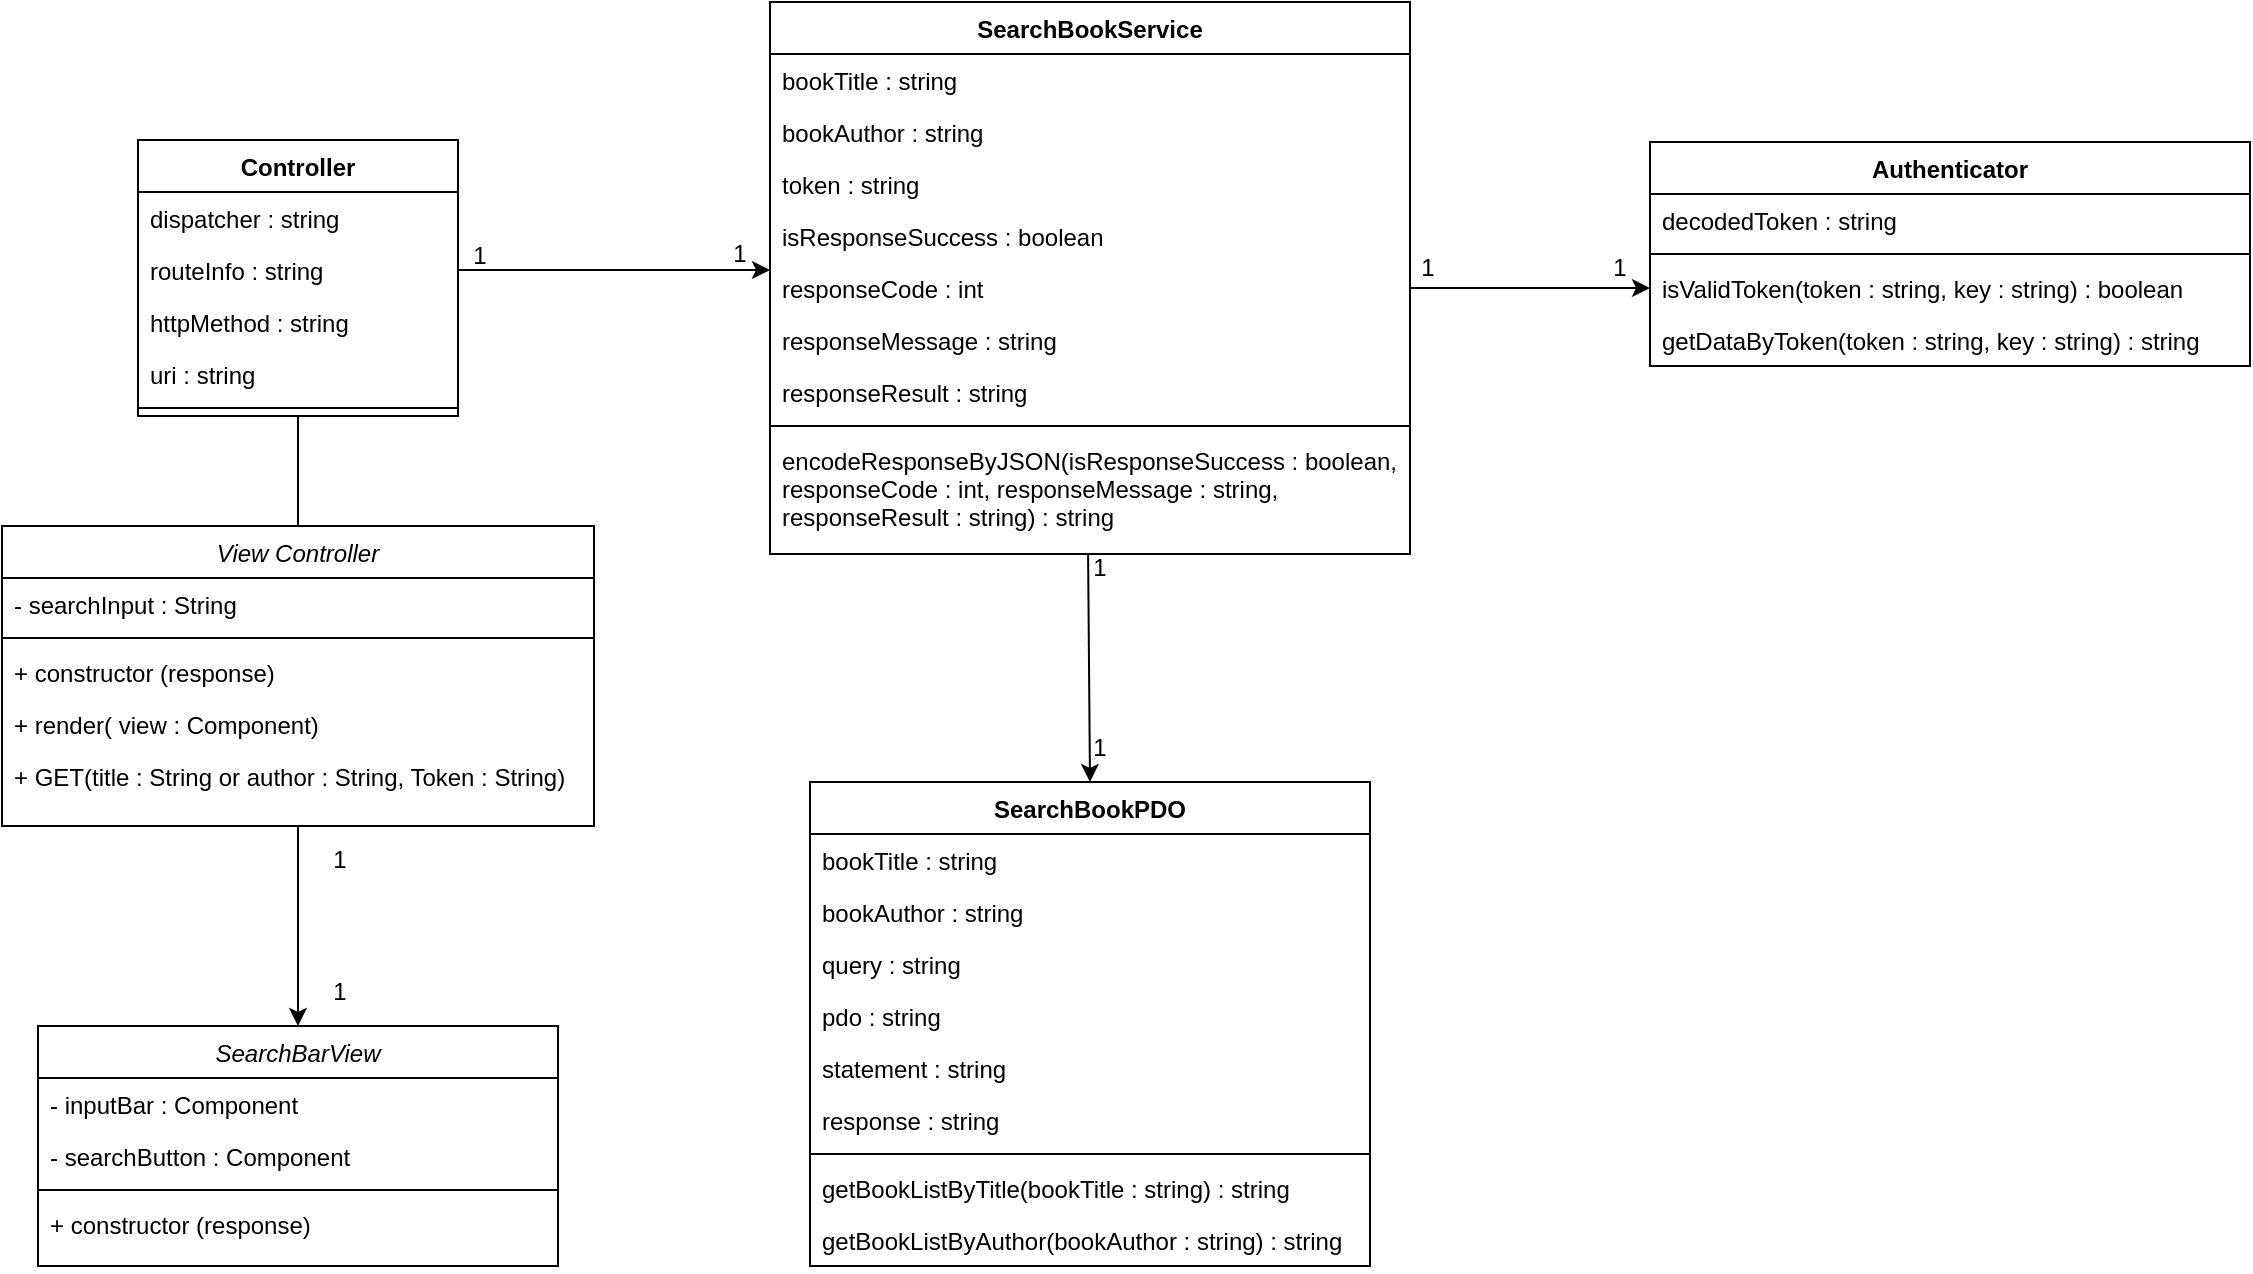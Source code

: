 <?xml version="1.0" encoding="UTF-8"?>
<mxfile version="14.6.13" type="google">
  <diagram id="UV0J31xrh9vELN7mTMDi" name="Page-1">
    <mxGraphModel dx="1422" dy="762" grid="1" gridSize="10" guides="1" tooltips="1" connect="1" arrows="1" fold="1" page="1" pageScale="1" pageWidth="827" pageHeight="1169" math="0" shadow="0">
      <root>
        <mxCell id="0" />
        <mxCell id="1" parent="0" />
        <mxCell id="lJNRe1va9UZdmFTyTY7y-1" value="SearchBookService" style="swimlane;fontStyle=1;align=center;verticalAlign=top;childLayout=stackLayout;horizontal=1;startSize=26;horizontalStack=0;resizeParent=1;resizeParentMax=0;resizeLast=0;collapsible=1;marginBottom=0;" parent="1" vertex="1">
          <mxGeometry x="730" y="80" width="320" height="276" as="geometry" />
        </mxCell>
        <mxCell id="lJNRe1va9UZdmFTyTY7y-2" value="bookTitle : string" style="text;strokeColor=none;fillColor=none;align=left;verticalAlign=top;spacingLeft=4;spacingRight=4;overflow=hidden;rotatable=0;points=[[0,0.5],[1,0.5]];portConstraint=eastwest;" parent="lJNRe1va9UZdmFTyTY7y-1" vertex="1">
          <mxGeometry y="26" width="320" height="26" as="geometry" />
        </mxCell>
        <mxCell id="lJNRe1va9UZdmFTyTY7y-3" value="bookAuthor : string" style="text;strokeColor=none;fillColor=none;align=left;verticalAlign=top;spacingLeft=4;spacingRight=4;overflow=hidden;rotatable=0;points=[[0,0.5],[1,0.5]];portConstraint=eastwest;" parent="lJNRe1va9UZdmFTyTY7y-1" vertex="1">
          <mxGeometry y="52" width="320" height="26" as="geometry" />
        </mxCell>
        <mxCell id="lJNRe1va9UZdmFTyTY7y-4" value="token : string" style="text;strokeColor=none;fillColor=none;align=left;verticalAlign=top;spacingLeft=4;spacingRight=4;overflow=hidden;rotatable=0;points=[[0,0.5],[1,0.5]];portConstraint=eastwest;" parent="lJNRe1va9UZdmFTyTY7y-1" vertex="1">
          <mxGeometry y="78" width="320" height="26" as="geometry" />
        </mxCell>
        <mxCell id="lJNRe1va9UZdmFTyTY7y-5" value="isResponseSuccess : boolean" style="text;strokeColor=none;fillColor=none;align=left;verticalAlign=top;spacingLeft=4;spacingRight=4;overflow=hidden;rotatable=0;points=[[0,0.5],[1,0.5]];portConstraint=eastwest;" parent="lJNRe1va9UZdmFTyTY7y-1" vertex="1">
          <mxGeometry y="104" width="320" height="26" as="geometry" />
        </mxCell>
        <mxCell id="lJNRe1va9UZdmFTyTY7y-6" value="responseCode : int" style="text;strokeColor=none;fillColor=none;align=left;verticalAlign=top;spacingLeft=4;spacingRight=4;overflow=hidden;rotatable=0;points=[[0,0.5],[1,0.5]];portConstraint=eastwest;" parent="lJNRe1va9UZdmFTyTY7y-1" vertex="1">
          <mxGeometry y="130" width="320" height="26" as="geometry" />
        </mxCell>
        <mxCell id="lJNRe1va9UZdmFTyTY7y-7" value="responseMessage : string" style="text;strokeColor=none;fillColor=none;align=left;verticalAlign=top;spacingLeft=4;spacingRight=4;overflow=hidden;rotatable=0;points=[[0,0.5],[1,0.5]];portConstraint=eastwest;" parent="lJNRe1va9UZdmFTyTY7y-1" vertex="1">
          <mxGeometry y="156" width="320" height="26" as="geometry" />
        </mxCell>
        <mxCell id="lJNRe1va9UZdmFTyTY7y-8" value="responseResult : string" style="text;strokeColor=none;fillColor=none;align=left;verticalAlign=top;spacingLeft=4;spacingRight=4;overflow=hidden;rotatable=0;points=[[0,0.5],[1,0.5]];portConstraint=eastwest;" parent="lJNRe1va9UZdmFTyTY7y-1" vertex="1">
          <mxGeometry y="182" width="320" height="26" as="geometry" />
        </mxCell>
        <mxCell id="lJNRe1va9UZdmFTyTY7y-9" value="" style="line;strokeWidth=1;fillColor=none;align=left;verticalAlign=middle;spacingTop=-1;spacingLeft=3;spacingRight=3;rotatable=0;labelPosition=right;points=[];portConstraint=eastwest;" parent="lJNRe1va9UZdmFTyTY7y-1" vertex="1">
          <mxGeometry y="208" width="320" height="8" as="geometry" />
        </mxCell>
        <mxCell id="lJNRe1va9UZdmFTyTY7y-10" value="encodeResponseByJSON(isResponseSuccess : boolean,&#xa;responseCode : int, responseMessage : string,&#xa;responseResult : string) : string" style="text;strokeColor=none;fillColor=none;align=left;verticalAlign=top;spacingLeft=4;spacingRight=4;overflow=hidden;rotatable=0;points=[[0,0.5],[1,0.5]];portConstraint=eastwest;" parent="lJNRe1va9UZdmFTyTY7y-1" vertex="1">
          <mxGeometry y="216" width="320" height="60" as="geometry" />
        </mxCell>
        <mxCell id="lJNRe1va9UZdmFTyTY7y-11" value="SearchBookPDO" style="swimlane;fontStyle=1;align=center;verticalAlign=top;childLayout=stackLayout;horizontal=1;startSize=26;horizontalStack=0;resizeParent=1;resizeParentMax=0;resizeLast=0;collapsible=1;marginBottom=0;" parent="1" vertex="1">
          <mxGeometry x="750" y="470" width="280" height="242" as="geometry" />
        </mxCell>
        <mxCell id="lJNRe1va9UZdmFTyTY7y-12" value="bookTitle : string" style="text;strokeColor=none;fillColor=none;align=left;verticalAlign=top;spacingLeft=4;spacingRight=4;overflow=hidden;rotatable=0;points=[[0,0.5],[1,0.5]];portConstraint=eastwest;" parent="lJNRe1va9UZdmFTyTY7y-11" vertex="1">
          <mxGeometry y="26" width="280" height="26" as="geometry" />
        </mxCell>
        <mxCell id="lJNRe1va9UZdmFTyTY7y-13" value="bookAuthor : string" style="text;strokeColor=none;fillColor=none;align=left;verticalAlign=top;spacingLeft=4;spacingRight=4;overflow=hidden;rotatable=0;points=[[0,0.5],[1,0.5]];portConstraint=eastwest;" parent="lJNRe1va9UZdmFTyTY7y-11" vertex="1">
          <mxGeometry y="52" width="280" height="26" as="geometry" />
        </mxCell>
        <mxCell id="lJNRe1va9UZdmFTyTY7y-14" value="query : string" style="text;strokeColor=none;fillColor=none;align=left;verticalAlign=top;spacingLeft=4;spacingRight=4;overflow=hidden;rotatable=0;points=[[0,0.5],[1,0.5]];portConstraint=eastwest;" parent="lJNRe1va9UZdmFTyTY7y-11" vertex="1">
          <mxGeometry y="78" width="280" height="26" as="geometry" />
        </mxCell>
        <mxCell id="lJNRe1va9UZdmFTyTY7y-15" value="pdo : string" style="text;strokeColor=none;fillColor=none;align=left;verticalAlign=top;spacingLeft=4;spacingRight=4;overflow=hidden;rotatable=0;points=[[0,0.5],[1,0.5]];portConstraint=eastwest;" parent="lJNRe1va9UZdmFTyTY7y-11" vertex="1">
          <mxGeometry y="104" width="280" height="26" as="geometry" />
        </mxCell>
        <mxCell id="lJNRe1va9UZdmFTyTY7y-16" value="statement : string" style="text;strokeColor=none;fillColor=none;align=left;verticalAlign=top;spacingLeft=4;spacingRight=4;overflow=hidden;rotatable=0;points=[[0,0.5],[1,0.5]];portConstraint=eastwest;" parent="lJNRe1va9UZdmFTyTY7y-11" vertex="1">
          <mxGeometry y="130" width="280" height="26" as="geometry" />
        </mxCell>
        <mxCell id="lJNRe1va9UZdmFTyTY7y-17" value="response : string" style="text;strokeColor=none;fillColor=none;align=left;verticalAlign=top;spacingLeft=4;spacingRight=4;overflow=hidden;rotatable=0;points=[[0,0.5],[1,0.5]];portConstraint=eastwest;" parent="lJNRe1va9UZdmFTyTY7y-11" vertex="1">
          <mxGeometry y="156" width="280" height="26" as="geometry" />
        </mxCell>
        <mxCell id="lJNRe1va9UZdmFTyTY7y-18" value="" style="line;strokeWidth=1;fillColor=none;align=left;verticalAlign=middle;spacingTop=-1;spacingLeft=3;spacingRight=3;rotatable=0;labelPosition=right;points=[];portConstraint=eastwest;" parent="lJNRe1va9UZdmFTyTY7y-11" vertex="1">
          <mxGeometry y="182" width="280" height="8" as="geometry" />
        </mxCell>
        <mxCell id="lJNRe1va9UZdmFTyTY7y-19" value="getBookListByTitle(bookTitle : string) : string" style="text;strokeColor=none;fillColor=none;align=left;verticalAlign=top;spacingLeft=4;spacingRight=4;overflow=hidden;rotatable=0;points=[[0,0.5],[1,0.5]];portConstraint=eastwest;" parent="lJNRe1va9UZdmFTyTY7y-11" vertex="1">
          <mxGeometry y="190" width="280" height="26" as="geometry" />
        </mxCell>
        <mxCell id="lJNRe1va9UZdmFTyTY7y-20" value="getBookListByAuthor(bookAuthor : string) : string" style="text;strokeColor=none;fillColor=none;align=left;verticalAlign=top;spacingLeft=4;spacingRight=4;overflow=hidden;rotatable=0;points=[[0,0.5],[1,0.5]];portConstraint=eastwest;" parent="lJNRe1va9UZdmFTyTY7y-11" vertex="1">
          <mxGeometry y="216" width="280" height="26" as="geometry" />
        </mxCell>
        <mxCell id="lJNRe1va9UZdmFTyTY7y-21" value="" style="endArrow=classic;html=1;exitX=1;exitY=0.5;exitDx=0;exitDy=0;entryX=0;entryY=0.5;entryDx=0;entryDy=0;" parent="1" source="lJNRe1va9UZdmFTyTY7y-6" target="lJNRe1va9UZdmFTyTY7y-26" edge="1">
          <mxGeometry width="50" height="50" relative="1" as="geometry">
            <mxPoint x="1110" y="140" as="sourcePoint" />
            <mxPoint x="1230" y="140" as="targetPoint" />
          </mxGeometry>
        </mxCell>
        <mxCell id="lJNRe1va9UZdmFTyTY7y-22" value="1" style="text;html=1;strokeColor=none;fillColor=none;align=center;verticalAlign=middle;whiteSpace=wrap;rounded=0;" parent="1" vertex="1">
          <mxGeometry x="1054" y="196" width="10" height="34" as="geometry" />
        </mxCell>
        <mxCell id="lJNRe1va9UZdmFTyTY7y-23" value="Authenticator" style="swimlane;fontStyle=1;align=center;verticalAlign=top;childLayout=stackLayout;horizontal=1;startSize=26;horizontalStack=0;resizeParent=1;resizeParentMax=0;resizeLast=0;collapsible=1;marginBottom=0;" parent="1" vertex="1">
          <mxGeometry x="1170" y="150" width="300" height="112" as="geometry" />
        </mxCell>
        <mxCell id="lJNRe1va9UZdmFTyTY7y-24" value="decodedToken : string" style="text;strokeColor=none;fillColor=none;align=left;verticalAlign=top;spacingLeft=4;spacingRight=4;overflow=hidden;rotatable=0;points=[[0,0.5],[1,0.5]];portConstraint=eastwest;" parent="lJNRe1va9UZdmFTyTY7y-23" vertex="1">
          <mxGeometry y="26" width="300" height="26" as="geometry" />
        </mxCell>
        <mxCell id="lJNRe1va9UZdmFTyTY7y-25" value="" style="line;strokeWidth=1;fillColor=none;align=left;verticalAlign=middle;spacingTop=-1;spacingLeft=3;spacingRight=3;rotatable=0;labelPosition=right;points=[];portConstraint=eastwest;" parent="lJNRe1va9UZdmFTyTY7y-23" vertex="1">
          <mxGeometry y="52" width="300" height="8" as="geometry" />
        </mxCell>
        <mxCell id="lJNRe1va9UZdmFTyTY7y-26" value="isValidToken(token : string, key : string) : boolean" style="text;strokeColor=none;fillColor=none;align=left;verticalAlign=top;spacingLeft=4;spacingRight=4;overflow=hidden;rotatable=0;points=[[0,0.5],[1,0.5]];portConstraint=eastwest;" parent="lJNRe1va9UZdmFTyTY7y-23" vertex="1">
          <mxGeometry y="60" width="300" height="26" as="geometry" />
        </mxCell>
        <mxCell id="lJNRe1va9UZdmFTyTY7y-27" value="getDataByToken(token : string, key : string) : string" style="text;strokeColor=none;fillColor=none;align=left;verticalAlign=top;spacingLeft=4;spacingRight=4;overflow=hidden;rotatable=0;points=[[0,0.5],[1,0.5]];portConstraint=eastwest;" parent="lJNRe1va9UZdmFTyTY7y-23" vertex="1">
          <mxGeometry y="86" width="300" height="26" as="geometry" />
        </mxCell>
        <mxCell id="lJNRe1va9UZdmFTyTY7y-28" value="1" style="text;html=1;strokeColor=none;fillColor=none;align=center;verticalAlign=middle;whiteSpace=wrap;rounded=0;" parent="1" vertex="1">
          <mxGeometry x="1150" y="203" width="10" height="20" as="geometry" />
        </mxCell>
        <mxCell id="lJNRe1va9UZdmFTyTY7y-29" value="" style="endArrow=classic;html=1;entryX=0.5;entryY=0;entryDx=0;entryDy=0;exitX=0.497;exitY=1;exitDx=0;exitDy=0;exitPerimeter=0;" parent="1" source="lJNRe1va9UZdmFTyTY7y-10" target="lJNRe1va9UZdmFTyTY7y-11" edge="1">
          <mxGeometry width="50" height="50" relative="1" as="geometry">
            <mxPoint x="889.5" y="356" as="sourcePoint" />
            <mxPoint x="889.5" y="406" as="targetPoint" />
          </mxGeometry>
        </mxCell>
        <mxCell id="lJNRe1va9UZdmFTyTY7y-30" value="1" style="text;html=1;strokeColor=none;fillColor=none;align=center;verticalAlign=middle;whiteSpace=wrap;rounded=0;" parent="1" vertex="1">
          <mxGeometry x="890" y="436" width="10" height="34" as="geometry" />
        </mxCell>
        <mxCell id="lJNRe1va9UZdmFTyTY7y-31" value="1" style="text;html=1;strokeColor=none;fillColor=none;align=center;verticalAlign=middle;whiteSpace=wrap;rounded=0;" parent="1" vertex="1">
          <mxGeometry x="890" y="346" width="10" height="34" as="geometry" />
        </mxCell>
        <mxCell id="1-P3mZmSOaU5h322vcMq-15" style="edgeStyle=orthogonalEdgeStyle;rounded=0;orthogonalLoop=1;jettySize=auto;html=1;exitX=0.5;exitY=1;exitDx=0;exitDy=0;endArrow=none;endFill=0;" edge="1" parent="1" source="lJNRe1va9UZdmFTyTY7y-32" target="1-P3mZmSOaU5h322vcMq-2">
          <mxGeometry relative="1" as="geometry" />
        </mxCell>
        <mxCell id="lJNRe1va9UZdmFTyTY7y-32" value="Controller" style="swimlane;fontStyle=1;align=center;verticalAlign=top;childLayout=stackLayout;horizontal=1;startSize=26;horizontalStack=0;resizeParent=1;resizeParentMax=0;resizeLast=0;collapsible=1;marginBottom=0;" parent="1" vertex="1">
          <mxGeometry x="414" y="149" width="160" height="138" as="geometry" />
        </mxCell>
        <mxCell id="lJNRe1va9UZdmFTyTY7y-33" value="dispatcher : string" style="text;strokeColor=none;fillColor=none;align=left;verticalAlign=top;spacingLeft=4;spacingRight=4;overflow=hidden;rotatable=0;points=[[0,0.5],[1,0.5]];portConstraint=eastwest;" parent="lJNRe1va9UZdmFTyTY7y-32" vertex="1">
          <mxGeometry y="26" width="160" height="26" as="geometry" />
        </mxCell>
        <mxCell id="lJNRe1va9UZdmFTyTY7y-34" value="routeInfo : string" style="text;strokeColor=none;fillColor=none;align=left;verticalAlign=top;spacingLeft=4;spacingRight=4;overflow=hidden;rotatable=0;points=[[0,0.5],[1,0.5]];portConstraint=eastwest;" parent="lJNRe1va9UZdmFTyTY7y-32" vertex="1">
          <mxGeometry y="52" width="160" height="26" as="geometry" />
        </mxCell>
        <mxCell id="lJNRe1va9UZdmFTyTY7y-35" value="httpMethod : string" style="text;strokeColor=none;fillColor=none;align=left;verticalAlign=top;spacingLeft=4;spacingRight=4;overflow=hidden;rotatable=0;points=[[0,0.5],[1,0.5]];portConstraint=eastwest;" parent="lJNRe1va9UZdmFTyTY7y-32" vertex="1">
          <mxGeometry y="78" width="160" height="26" as="geometry" />
        </mxCell>
        <mxCell id="lJNRe1va9UZdmFTyTY7y-36" value="uri : string" style="text;strokeColor=none;fillColor=none;align=left;verticalAlign=top;spacingLeft=4;spacingRight=4;overflow=hidden;rotatable=0;points=[[0,0.5],[1,0.5]];portConstraint=eastwest;" parent="lJNRe1va9UZdmFTyTY7y-32" vertex="1">
          <mxGeometry y="104" width="160" height="26" as="geometry" />
        </mxCell>
        <mxCell id="lJNRe1va9UZdmFTyTY7y-37" value="" style="line;strokeWidth=1;fillColor=none;align=left;verticalAlign=middle;spacingTop=-1;spacingLeft=3;spacingRight=3;rotatable=0;labelPosition=right;points=[];portConstraint=eastwest;" parent="lJNRe1va9UZdmFTyTY7y-32" vertex="1">
          <mxGeometry y="130" width="160" height="8" as="geometry" />
        </mxCell>
        <mxCell id="lJNRe1va9UZdmFTyTY7y-38" value="" style="endArrow=classic;html=1;entryX=0;entryY=0.154;entryDx=0;entryDy=0;exitX=1;exitY=0.5;exitDx=0;exitDy=0;entryPerimeter=0;" parent="1" source="lJNRe1va9UZdmFTyTY7y-34" target="lJNRe1va9UZdmFTyTY7y-6" edge="1">
          <mxGeometry width="50" height="50" relative="1" as="geometry">
            <mxPoint x="610" y="223" as="sourcePoint" />
            <mxPoint x="680" y="212.5" as="targetPoint" />
          </mxGeometry>
        </mxCell>
        <mxCell id="lJNRe1va9UZdmFTyTY7y-39" value="1" style="text;html=1;strokeColor=none;fillColor=none;align=center;verticalAlign=middle;whiteSpace=wrap;rounded=0;" parent="1" vertex="1">
          <mxGeometry x="580" y="190" width="10" height="34" as="geometry" />
        </mxCell>
        <mxCell id="lJNRe1va9UZdmFTyTY7y-40" value="1" style="text;html=1;strokeColor=none;fillColor=none;align=center;verticalAlign=middle;whiteSpace=wrap;rounded=0;" parent="1" vertex="1">
          <mxGeometry x="710" y="189" width="10" height="34" as="geometry" />
        </mxCell>
        <mxCell id="1-P3mZmSOaU5h322vcMq-1" style="edgeStyle=orthogonalEdgeStyle;rounded=0;orthogonalLoop=1;jettySize=auto;html=1;exitX=0.5;exitY=1;exitDx=0;exitDy=0;entryX=0.5;entryY=0;entryDx=0;entryDy=0;endArrow=classic;endFill=1;" edge="1" parent="1" source="1-P3mZmSOaU5h322vcMq-2" target="1-P3mZmSOaU5h322vcMq-8">
          <mxGeometry relative="1" as="geometry" />
        </mxCell>
        <mxCell id="1-P3mZmSOaU5h322vcMq-2" value="View Controller" style="swimlane;fontStyle=2;align=center;verticalAlign=top;childLayout=stackLayout;horizontal=1;startSize=26;horizontalStack=0;resizeParent=1;resizeLast=0;collapsible=1;marginBottom=0;rounded=0;shadow=0;strokeWidth=1;" vertex="1" parent="1">
          <mxGeometry x="346" y="342" width="296" height="150" as="geometry">
            <mxRectangle x="230" y="140" width="160" height="26" as="alternateBounds" />
          </mxGeometry>
        </mxCell>
        <mxCell id="1-P3mZmSOaU5h322vcMq-3" value="- searchInput : String" style="text;align=left;verticalAlign=top;spacingLeft=4;spacingRight=4;overflow=hidden;rotatable=0;points=[[0,0.5],[1,0.5]];portConstraint=eastwest;rounded=0;shadow=0;html=0;" vertex="1" parent="1-P3mZmSOaU5h322vcMq-2">
          <mxGeometry y="26" width="296" height="26" as="geometry" />
        </mxCell>
        <mxCell id="1-P3mZmSOaU5h322vcMq-4" value="" style="line;html=1;strokeWidth=1;align=left;verticalAlign=middle;spacingTop=-1;spacingLeft=3;spacingRight=3;rotatable=0;labelPosition=right;points=[];portConstraint=eastwest;" vertex="1" parent="1-P3mZmSOaU5h322vcMq-2">
          <mxGeometry y="52" width="296" height="8" as="geometry" />
        </mxCell>
        <mxCell id="1-P3mZmSOaU5h322vcMq-5" value="+ constructor (response)" style="text;align=left;verticalAlign=top;spacingLeft=4;spacingRight=4;overflow=hidden;rotatable=0;points=[[0,0.5],[1,0.5]];portConstraint=eastwest;rounded=0;shadow=0;html=0;" vertex="1" parent="1-P3mZmSOaU5h322vcMq-2">
          <mxGeometry y="60" width="296" height="26" as="geometry" />
        </mxCell>
        <mxCell id="1-P3mZmSOaU5h322vcMq-6" value="+ render( view : Component)" style="text;align=left;verticalAlign=top;spacingLeft=4;spacingRight=4;overflow=hidden;rotatable=0;points=[[0,0.5],[1,0.5]];portConstraint=eastwest;rounded=0;shadow=0;html=0;" vertex="1" parent="1-P3mZmSOaU5h322vcMq-2">
          <mxGeometry y="86" width="296" height="26" as="geometry" />
        </mxCell>
        <mxCell id="1-P3mZmSOaU5h322vcMq-7" value="+ GET(title : String or author : String, Token : String)" style="text;align=left;verticalAlign=top;spacingLeft=4;spacingRight=4;overflow=hidden;rotatable=0;points=[[0,0.5],[1,0.5]];portConstraint=eastwest;rounded=0;shadow=0;html=0;" vertex="1" parent="1-P3mZmSOaU5h322vcMq-2">
          <mxGeometry y="112" width="296" height="26" as="geometry" />
        </mxCell>
        <mxCell id="1-P3mZmSOaU5h322vcMq-8" value="SearchBarView" style="swimlane;fontStyle=2;align=center;verticalAlign=top;childLayout=stackLayout;horizontal=1;startSize=26;horizontalStack=0;resizeParent=1;resizeLast=0;collapsible=1;marginBottom=0;rounded=0;shadow=0;strokeWidth=1;" vertex="1" parent="1">
          <mxGeometry x="364" y="592" width="260" height="120" as="geometry">
            <mxRectangle x="230" y="140" width="160" height="26" as="alternateBounds" />
          </mxGeometry>
        </mxCell>
        <mxCell id="1-P3mZmSOaU5h322vcMq-9" value="- inputBar : Component" style="text;align=left;verticalAlign=top;spacingLeft=4;spacingRight=4;overflow=hidden;rotatable=0;points=[[0,0.5],[1,0.5]];portConstraint=eastwest;rounded=0;shadow=0;html=0;" vertex="1" parent="1-P3mZmSOaU5h322vcMq-8">
          <mxGeometry y="26" width="260" height="26" as="geometry" />
        </mxCell>
        <mxCell id="1-P3mZmSOaU5h322vcMq-10" value="- searchButton : Component" style="text;align=left;verticalAlign=top;spacingLeft=4;spacingRight=4;overflow=hidden;rotatable=0;points=[[0,0.5],[1,0.5]];portConstraint=eastwest;rounded=0;shadow=0;html=0;" vertex="1" parent="1-P3mZmSOaU5h322vcMq-8">
          <mxGeometry y="52" width="260" height="26" as="geometry" />
        </mxCell>
        <mxCell id="1-P3mZmSOaU5h322vcMq-11" value="" style="line;html=1;strokeWidth=1;align=left;verticalAlign=middle;spacingTop=-1;spacingLeft=3;spacingRight=3;rotatable=0;labelPosition=right;points=[];portConstraint=eastwest;" vertex="1" parent="1-P3mZmSOaU5h322vcMq-8">
          <mxGeometry y="78" width="260" height="8" as="geometry" />
        </mxCell>
        <mxCell id="1-P3mZmSOaU5h322vcMq-12" value="+ constructor (response)" style="text;align=left;verticalAlign=top;spacingLeft=4;spacingRight=4;overflow=hidden;rotatable=0;points=[[0,0.5],[1,0.5]];portConstraint=eastwest;rounded=0;shadow=0;html=0;" vertex="1" parent="1-P3mZmSOaU5h322vcMq-8">
          <mxGeometry y="86" width="260" height="26" as="geometry" />
        </mxCell>
        <mxCell id="1-P3mZmSOaU5h322vcMq-13" value="1" style="text;html=1;strokeColor=none;fillColor=none;align=center;verticalAlign=middle;whiteSpace=wrap;rounded=0;" vertex="1" parent="1">
          <mxGeometry x="510" y="492" width="10" height="34" as="geometry" />
        </mxCell>
        <mxCell id="1-P3mZmSOaU5h322vcMq-14" value="1" style="text;html=1;strokeColor=none;fillColor=none;align=center;verticalAlign=middle;whiteSpace=wrap;rounded=0;" vertex="1" parent="1">
          <mxGeometry x="510" y="558" width="10" height="34" as="geometry" />
        </mxCell>
      </root>
    </mxGraphModel>
  </diagram>
</mxfile>
